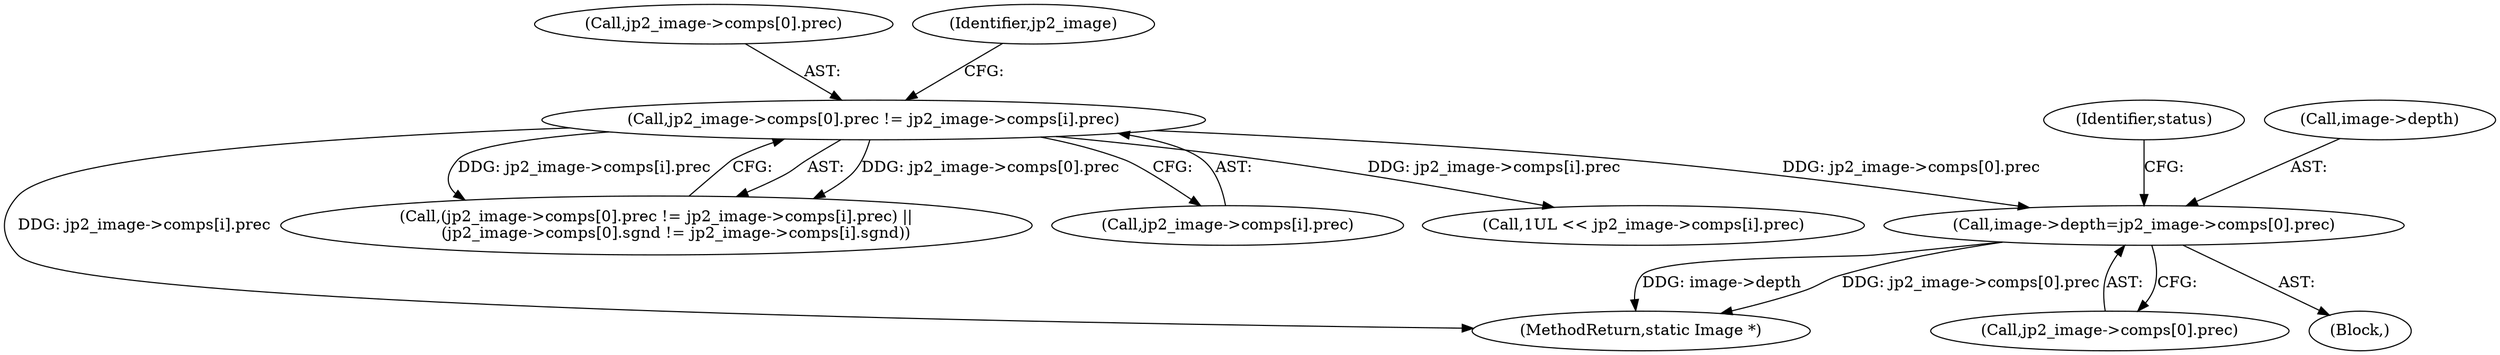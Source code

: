 digraph "0_ImageMagick_acee073df34aa4d491bf5cb74d3a15fc80f0a3aa@array" {
"1000617" [label="(Call,image->depth=jp2_image->comps[0].prec)"];
"1000556" [label="(Call,jp2_image->comps[0].prec != jp2_image->comps[i].prec)"];
"1000556" [label="(Call,jp2_image->comps[0].prec != jp2_image->comps[i].prec)"];
"1000629" [label="(Identifier,status)"];
"1000621" [label="(Call,jp2_image->comps[0].prec)"];
"1000617" [label="(Call,image->depth=jp2_image->comps[0].prec)"];
"1000555" [label="(Call,(jp2_image->comps[0].prec != jp2_image->comps[i].prec) ||\n        (jp2_image->comps[0].sgnd != jp2_image->comps[i].sgnd))"];
"1001006" [label="(MethodReturn,static Image *)"];
"1000564" [label="(Call,jp2_image->comps[i].prec)"];
"1000557" [label="(Call,jp2_image->comps[0].prec)"];
"1000575" [label="(Identifier,jp2_image)"];
"1000817" [label="(Call,1UL << jp2_image->comps[i].prec)"];
"1000108" [label="(Block,)"];
"1000618" [label="(Call,image->depth)"];
"1000617" -> "1000108"  [label="AST: "];
"1000617" -> "1000621"  [label="CFG: "];
"1000618" -> "1000617"  [label="AST: "];
"1000621" -> "1000617"  [label="AST: "];
"1000629" -> "1000617"  [label="CFG: "];
"1000617" -> "1001006"  [label="DDG: image->depth"];
"1000617" -> "1001006"  [label="DDG: jp2_image->comps[0].prec"];
"1000556" -> "1000617"  [label="DDG: jp2_image->comps[0].prec"];
"1000556" -> "1000555"  [label="AST: "];
"1000556" -> "1000564"  [label="CFG: "];
"1000557" -> "1000556"  [label="AST: "];
"1000564" -> "1000556"  [label="AST: "];
"1000575" -> "1000556"  [label="CFG: "];
"1000555" -> "1000556"  [label="CFG: "];
"1000556" -> "1001006"  [label="DDG: jp2_image->comps[i].prec"];
"1000556" -> "1000555"  [label="DDG: jp2_image->comps[0].prec"];
"1000556" -> "1000555"  [label="DDG: jp2_image->comps[i].prec"];
"1000556" -> "1000817"  [label="DDG: jp2_image->comps[i].prec"];
}
